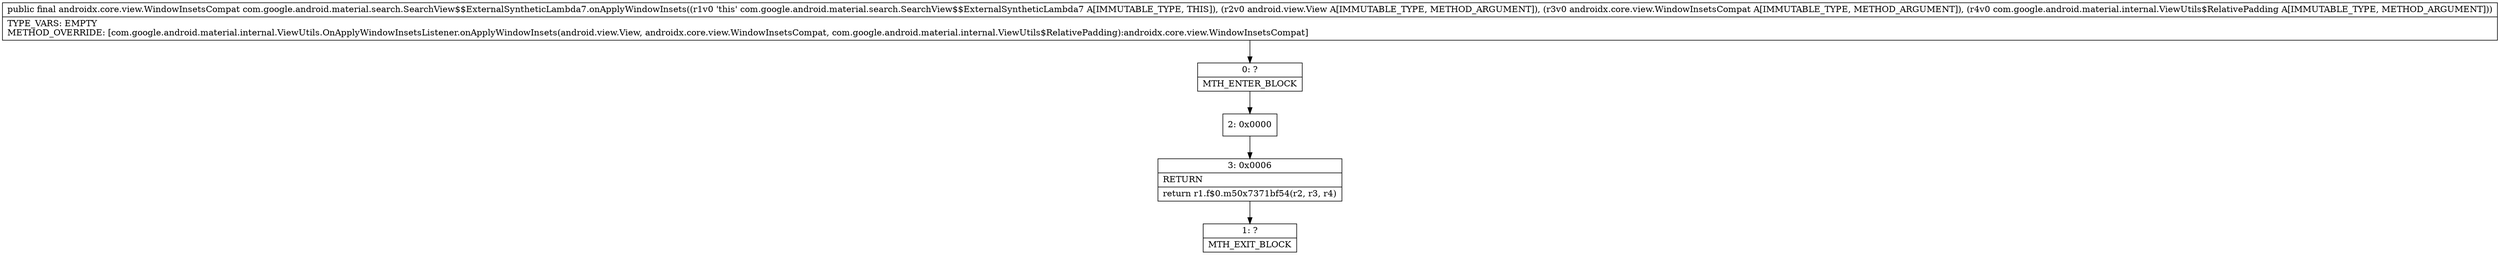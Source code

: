 digraph "CFG forcom.google.android.material.search.SearchView$$ExternalSyntheticLambda7.onApplyWindowInsets(Landroid\/view\/View;Landroidx\/core\/view\/WindowInsetsCompat;Lcom\/google\/android\/material\/internal\/ViewUtils$RelativePadding;)Landroidx\/core\/view\/WindowInsetsCompat;" {
Node_0 [shape=record,label="{0\:\ ?|MTH_ENTER_BLOCK\l}"];
Node_2 [shape=record,label="{2\:\ 0x0000}"];
Node_3 [shape=record,label="{3\:\ 0x0006|RETURN\l|return r1.f$0.m50x7371bf54(r2, r3, r4)\l}"];
Node_1 [shape=record,label="{1\:\ ?|MTH_EXIT_BLOCK\l}"];
MethodNode[shape=record,label="{public final androidx.core.view.WindowInsetsCompat com.google.android.material.search.SearchView$$ExternalSyntheticLambda7.onApplyWindowInsets((r1v0 'this' com.google.android.material.search.SearchView$$ExternalSyntheticLambda7 A[IMMUTABLE_TYPE, THIS]), (r2v0 android.view.View A[IMMUTABLE_TYPE, METHOD_ARGUMENT]), (r3v0 androidx.core.view.WindowInsetsCompat A[IMMUTABLE_TYPE, METHOD_ARGUMENT]), (r4v0 com.google.android.material.internal.ViewUtils$RelativePadding A[IMMUTABLE_TYPE, METHOD_ARGUMENT]))  | TYPE_VARS: EMPTY\lMETHOD_OVERRIDE: [com.google.android.material.internal.ViewUtils.OnApplyWindowInsetsListener.onApplyWindowInsets(android.view.View, androidx.core.view.WindowInsetsCompat, com.google.android.material.internal.ViewUtils$RelativePadding):androidx.core.view.WindowInsetsCompat]\l}"];
MethodNode -> Node_0;Node_0 -> Node_2;
Node_2 -> Node_3;
Node_3 -> Node_1;
}

